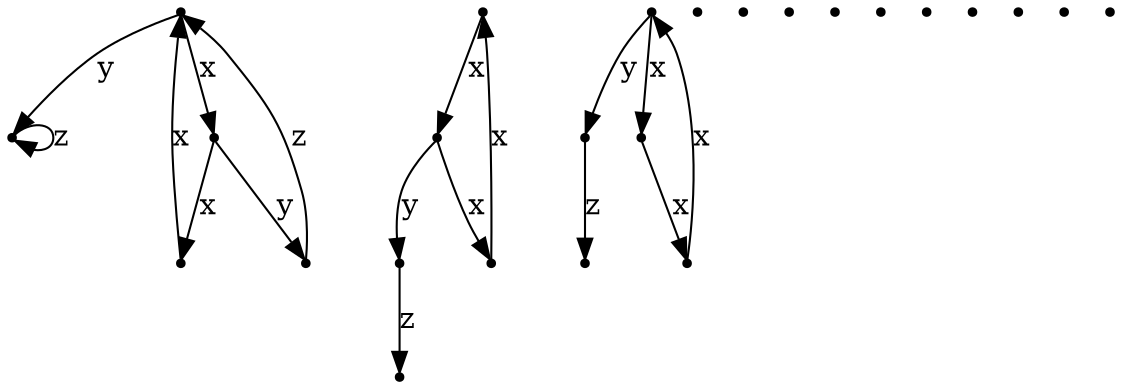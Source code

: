 digraph liza2x2 {
"Gv1-1" [shape=point];
"Gv1-1" -> "Gv5-5" [label="y"];
"Gv1-1" -> "Gv3-3" [label="x"];
"Gv1-2" [shape=point];
"Gv1-2" -> "Gv3-1" [label="x"];
"Gv1-3" [shape=point];
"Gv1-3" -> "Gv5-4" [label="y"];
"Gv1-3" -> "Gv3-2" [label="x"];
"Gv1-4" [shape=point];
"Gv1-5" [shape=point];
"Gv2-1" [shape=point];
"Gv2-1" -> "Gv1-3" [label="x"];
"Gv2-2" [shape=point];
"Gv2-2" -> "Gv1-1" [label="x"];
"Gv2-3" [shape=point];
"Gv2-3" -> "Gv1-2" [label="x"];
"Gv2-4" [shape=point];
"Gv2-5" [shape=point];
"Gv3-1" [shape=point];
"Gv3-1" -> "Gv4-5" [label="y"];
"Gv3-1" -> "Gv2-3" [label="x"];
"Gv3-2" [shape=point];
"Gv3-2" -> "Gv2-1" [label="x"];
"Gv3-3" [shape=point];
"Gv3-3" -> "Gv4-4" [label="y"];
"Gv3-3" -> "Gv2-2" [label="x"];
"Gv3-4" [shape=point];
"Gv3-5" [shape=point];
"Gv4-1" [shape=point];
"Gv4-2" [shape=point];
"Gv4-3" [shape=point];
"Gv4-4" [shape=point];
"Gv4-4" -> "Gv1-1" [label="z"];
"Gv4-5" [shape=point];
"Gv4-5" -> "Gv1-5" [label="z"];
"Gv5-1" [shape=point];
"Gv5-2" [shape=point];
"Gv5-3" [shape=point];
"Gv5-4" [shape=point];
"Gv5-4" -> "Gv5-1" [label="z"];
"Gv5-5" [shape=point];
"Gv5-5" -> "Gv5-5" [label="z"];
}
